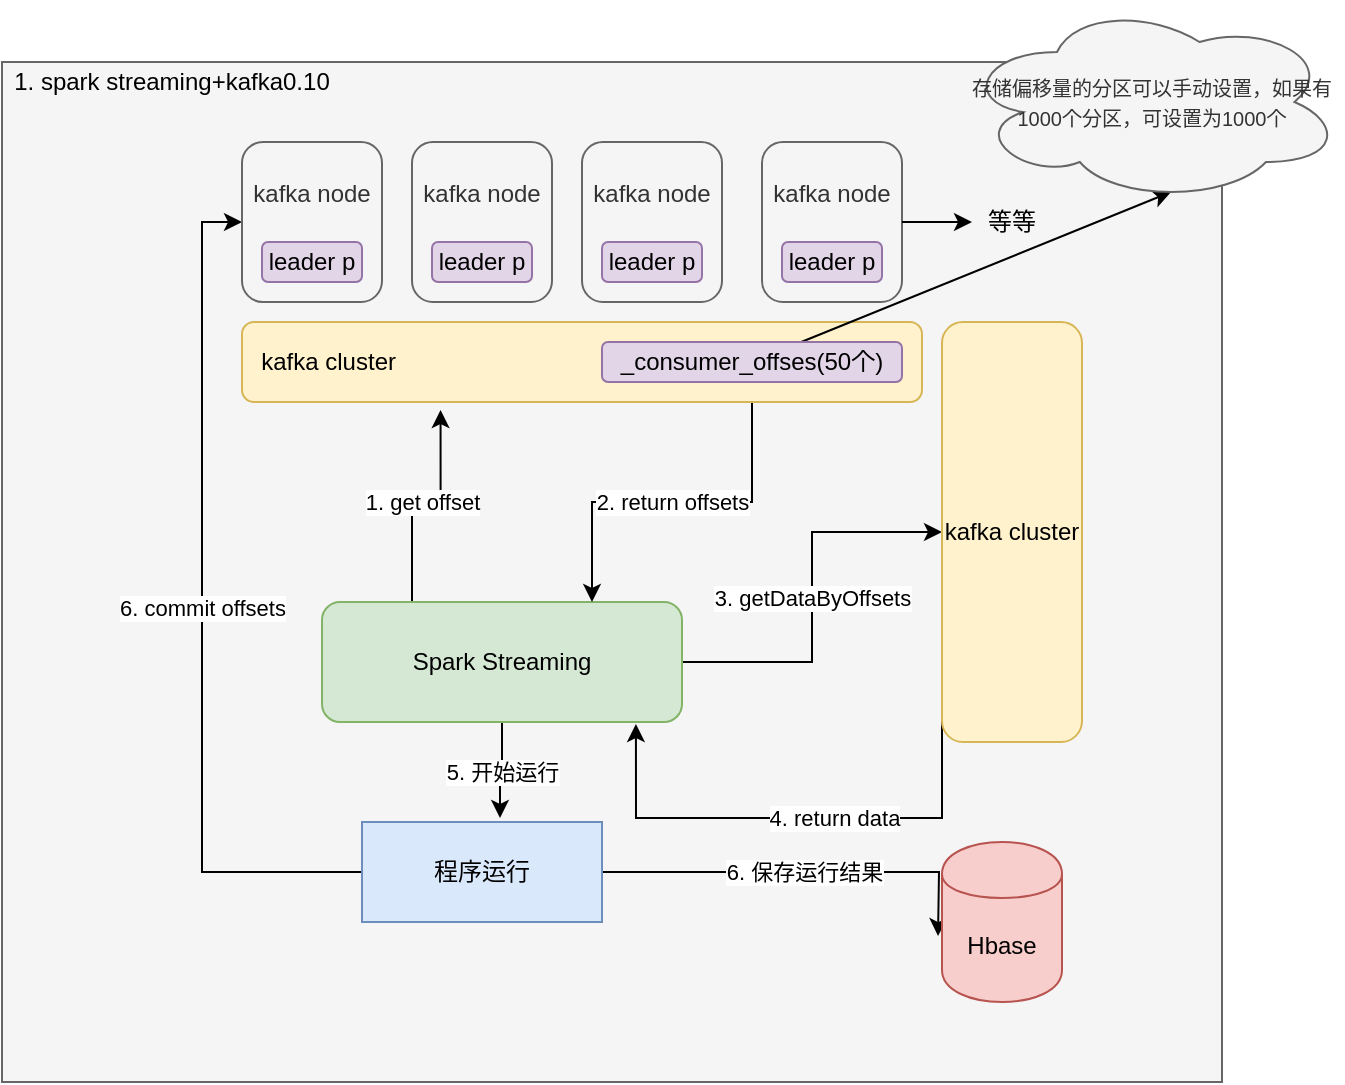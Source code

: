 <mxfile version="12.6.2" type="github">
  <diagram id="b_SXDpRQJmuASV-DSi4U" name="第 1 页">
    <mxGraphModel dx="746" dy="555" grid="1" gridSize="10" guides="1" tooltips="1" connect="1" arrows="1" fold="1" page="1" pageScale="1" pageWidth="850" pageHeight="1100" math="0" shadow="0">
      <root>
        <mxCell id="0"/>
        <mxCell id="1" parent="0"/>
        <mxCell id="GqUMdVtCGq94eZb8xEzj-1" value="" style="rounded=0;whiteSpace=wrap;html=1;fillColor=#f5f5f5;strokeColor=#666666;fontColor=#333333;" vertex="1" parent="1">
          <mxGeometry x="10" y="430" width="610" height="510" as="geometry"/>
        </mxCell>
        <mxCell id="GqUMdVtCGq94eZb8xEzj-2" value="1. get offset" style="edgeStyle=orthogonalEdgeStyle;rounded=0;orthogonalLoop=1;jettySize=auto;html=1;exitX=0.25;exitY=0;exitDx=0;exitDy=0;entryX=0.292;entryY=1.1;entryDx=0;entryDy=0;entryPerimeter=0;" edge="1" parent="1" source="GqUMdVtCGq94eZb8xEzj-5" target="GqUMdVtCGq94eZb8xEzj-8">
          <mxGeometry relative="1" as="geometry"/>
        </mxCell>
        <mxCell id="GqUMdVtCGq94eZb8xEzj-3" value="3. getDataByOffsets" style="edgeStyle=orthogonalEdgeStyle;rounded=0;orthogonalLoop=1;jettySize=auto;html=1;entryX=0;entryY=0.5;entryDx=0;entryDy=0;" edge="1" parent="1" source="GqUMdVtCGq94eZb8xEzj-5" target="GqUMdVtCGq94eZb8xEzj-10">
          <mxGeometry relative="1" as="geometry"/>
        </mxCell>
        <mxCell id="GqUMdVtCGq94eZb8xEzj-4" value="5. 开始运行" style="edgeStyle=orthogonalEdgeStyle;rounded=0;orthogonalLoop=1;jettySize=auto;html=1;exitX=0.5;exitY=1;exitDx=0;exitDy=0;entryX=0.575;entryY=-0.04;entryDx=0;entryDy=0;entryPerimeter=0;" edge="1" parent="1" source="GqUMdVtCGq94eZb8xEzj-5" target="GqUMdVtCGq94eZb8xEzj-13">
          <mxGeometry relative="1" as="geometry"/>
        </mxCell>
        <mxCell id="GqUMdVtCGq94eZb8xEzj-5" value="Spark Streaming" style="rounded=1;whiteSpace=wrap;html=1;fillColor=#d5e8d4;strokeColor=#82b366;" vertex="1" parent="1">
          <mxGeometry x="170" y="700" width="180" height="60" as="geometry"/>
        </mxCell>
        <mxCell id="GqUMdVtCGq94eZb8xEzj-6" value="1. spark streaming+kafka0.10" style="text;html=1;strokeColor=none;fillColor=none;align=center;verticalAlign=middle;whiteSpace=wrap;rounded=0;" vertex="1" parent="1">
          <mxGeometry x="10" y="430" width="170" height="20" as="geometry"/>
        </mxCell>
        <mxCell id="GqUMdVtCGq94eZb8xEzj-7" value="2. return offsets" style="edgeStyle=orthogonalEdgeStyle;rounded=0;orthogonalLoop=1;jettySize=auto;html=1;exitX=0.75;exitY=1;exitDx=0;exitDy=0;entryX=0.75;entryY=0;entryDx=0;entryDy=0;" edge="1" parent="1" source="GqUMdVtCGq94eZb8xEzj-8" target="GqUMdVtCGq94eZb8xEzj-5">
          <mxGeometry relative="1" as="geometry"/>
        </mxCell>
        <object label="kafka cluster &amp;nbsp; &amp;nbsp; &amp;nbsp; &amp;nbsp; &amp;nbsp; &amp;nbsp; &amp;nbsp; &amp;nbsp; &amp;nbsp; &amp;nbsp; &amp;nbsp; &amp;nbsp; &amp;nbsp; &amp;nbsp; &amp;nbsp; &amp;nbsp; &amp;nbsp; &amp;nbsp; &amp;nbsp; &amp;nbsp; &amp;nbsp; &amp;nbsp; &amp;nbsp; &amp;nbsp; &amp;nbsp; &amp;nbsp; &amp;nbsp; &amp;nbsp; &amp;nbsp; &amp;nbsp; &amp;nbsp; &amp;nbsp; &amp;nbsp; &amp;nbsp; &amp;nbsp; &amp;nbsp; &amp;nbsp; &amp;nbsp;" id="GqUMdVtCGq94eZb8xEzj-8">
          <mxCell style="rounded=1;whiteSpace=wrap;html=1;fillColor=#fff2cc;strokeColor=#d6b656;" vertex="1" parent="1">
            <mxGeometry x="130" y="560" width="340" height="40" as="geometry"/>
          </mxCell>
        </object>
        <mxCell id="GqUMdVtCGq94eZb8xEzj-9" value="4. return data" style="edgeStyle=orthogonalEdgeStyle;rounded=0;orthogonalLoop=1;jettySize=auto;html=1;exitX=0;exitY=0.75;exitDx=0;exitDy=0;entryX=0.872;entryY=1.017;entryDx=0;entryDy=0;entryPerimeter=0;" edge="1" parent="1" source="GqUMdVtCGq94eZb8xEzj-10" target="GqUMdVtCGq94eZb8xEzj-5">
          <mxGeometry relative="1" as="geometry">
            <mxPoint x="360" y="808" as="targetPoint"/>
            <Array as="points">
              <mxPoint x="327" y="808"/>
            </Array>
          </mxGeometry>
        </mxCell>
        <mxCell id="GqUMdVtCGq94eZb8xEzj-10" value="kafka cluster" style="rounded=1;whiteSpace=wrap;html=1;fillColor=#fff2cc;strokeColor=#d6b656;" vertex="1" parent="1">
          <mxGeometry x="480" y="560" width="70" height="210" as="geometry"/>
        </mxCell>
        <mxCell id="GqUMdVtCGq94eZb8xEzj-12" value="6. 保存运行结果" style="edgeStyle=orthogonalEdgeStyle;rounded=0;orthogonalLoop=1;jettySize=auto;html=1;entryX=-0.033;entryY=0.588;entryDx=0;entryDy=0;entryPerimeter=0;" edge="1" parent="1" source="GqUMdVtCGq94eZb8xEzj-13">
          <mxGeometry relative="1" as="geometry">
            <mxPoint x="478.02" y="867.04" as="targetPoint"/>
          </mxGeometry>
        </mxCell>
        <mxCell id="GqUMdVtCGq94eZb8xEzj-26" value="6. commit offsets" style="edgeStyle=orthogonalEdgeStyle;rounded=0;orthogonalLoop=1;jettySize=auto;html=1;entryX=0;entryY=0.5;entryDx=0;entryDy=0;" edge="1" parent="1" source="GqUMdVtCGq94eZb8xEzj-13" target="GqUMdVtCGq94eZb8xEzj-15">
          <mxGeometry relative="1" as="geometry">
            <Array as="points">
              <mxPoint x="110" y="835"/>
              <mxPoint x="110" y="510"/>
            </Array>
          </mxGeometry>
        </mxCell>
        <mxCell id="GqUMdVtCGq94eZb8xEzj-13" value="程序运行" style="rounded=0;whiteSpace=wrap;html=1;fillColor=#dae8fc;strokeColor=#6c8ebf;" vertex="1" parent="1">
          <mxGeometry x="190" y="810" width="120" height="50" as="geometry"/>
        </mxCell>
        <mxCell id="GqUMdVtCGq94eZb8xEzj-14" value="Hbase" style="shape=cylinder;whiteSpace=wrap;html=1;boundedLbl=1;backgroundOutline=1;fillColor=#f8cecc;strokeColor=#b85450;" vertex="1" parent="1">
          <mxGeometry x="480" y="820" width="60" height="80" as="geometry"/>
        </mxCell>
        <mxCell id="GqUMdVtCGq94eZb8xEzj-15" value="kafka node&lt;br&gt;&lt;br&gt;&lt;br&gt;" style="rounded=1;whiteSpace=wrap;html=1;fillColor=#f5f5f5;strokeColor=#666666;fontColor=#333333;" vertex="1" parent="1">
          <mxGeometry x="130" y="470" width="70" height="80" as="geometry"/>
        </mxCell>
        <mxCell id="GqUMdVtCGq94eZb8xEzj-16" value="leader p" style="rounded=1;whiteSpace=wrap;html=1;fillColor=#e1d5e7;strokeColor=#9673a6;" vertex="1" parent="1">
          <mxGeometry x="140" y="520" width="50" height="20" as="geometry"/>
        </mxCell>
        <mxCell id="GqUMdVtCGq94eZb8xEzj-17" value="kafka node&lt;br&gt;&lt;br&gt;&lt;br&gt;" style="rounded=1;whiteSpace=wrap;html=1;fillColor=#f5f5f5;strokeColor=#666666;fontColor=#333333;" vertex="1" parent="1">
          <mxGeometry x="215" y="470" width="70" height="80" as="geometry"/>
        </mxCell>
        <mxCell id="GqUMdVtCGq94eZb8xEzj-18" value="leader p" style="rounded=1;whiteSpace=wrap;html=1;fillColor=#e1d5e7;strokeColor=#9673a6;" vertex="1" parent="1">
          <mxGeometry x="225" y="520" width="50" height="20" as="geometry"/>
        </mxCell>
        <mxCell id="GqUMdVtCGq94eZb8xEzj-19" value="kafka node&lt;br&gt;&lt;br&gt;&lt;br&gt;" style="rounded=1;whiteSpace=wrap;html=1;fillColor=#f5f5f5;strokeColor=#666666;fontColor=#333333;" vertex="1" parent="1">
          <mxGeometry x="300" y="470" width="70" height="80" as="geometry"/>
        </mxCell>
        <mxCell id="GqUMdVtCGq94eZb8xEzj-20" value="leader p" style="rounded=1;whiteSpace=wrap;html=1;fillColor=#e1d5e7;strokeColor=#9673a6;" vertex="1" parent="1">
          <mxGeometry x="310" y="520" width="50" height="20" as="geometry"/>
        </mxCell>
        <mxCell id="GqUMdVtCGq94eZb8xEzj-21" value="kafka node&lt;br&gt;&lt;br&gt;&lt;br&gt;" style="rounded=1;whiteSpace=wrap;html=1;fillColor=#f5f5f5;strokeColor=#666666;fontColor=#333333;" vertex="1" parent="1">
          <mxGeometry x="390" y="470" width="70" height="80" as="geometry"/>
        </mxCell>
        <mxCell id="GqUMdVtCGq94eZb8xEzj-22" value="leader p" style="rounded=1;whiteSpace=wrap;html=1;fillColor=#e1d5e7;strokeColor=#9673a6;" vertex="1" parent="1">
          <mxGeometry x="400" y="520" width="50" height="20" as="geometry"/>
        </mxCell>
        <mxCell id="GqUMdVtCGq94eZb8xEzj-23" value="等等" style="text;html=1;strokeColor=none;fillColor=none;align=center;verticalAlign=middle;whiteSpace=wrap;rounded=0;" vertex="1" parent="1">
          <mxGeometry x="495" y="500" width="40" height="20" as="geometry"/>
        </mxCell>
        <mxCell id="GqUMdVtCGq94eZb8xEzj-24" value="" style="edgeStyle=orthogonalEdgeStyle;rounded=0;orthogonalLoop=1;jettySize=auto;html=1;" edge="1" parent="1" source="GqUMdVtCGq94eZb8xEzj-21" target="GqUMdVtCGq94eZb8xEzj-23">
          <mxGeometry relative="1" as="geometry"/>
        </mxCell>
        <mxCell id="GqUMdVtCGq94eZb8xEzj-27" style="rounded=0;orthogonalLoop=1;jettySize=auto;html=1;entryX=0.55;entryY=0.95;entryDx=0;entryDy=0;entryPerimeter=0;" edge="1" parent="1" source="GqUMdVtCGq94eZb8xEzj-25" target="GqUMdVtCGq94eZb8xEzj-28">
          <mxGeometry relative="1" as="geometry"/>
        </mxCell>
        <mxCell id="GqUMdVtCGq94eZb8xEzj-25" value="_consumer_offses(50个)" style="rounded=1;whiteSpace=wrap;html=1;fillColor=#e1d5e7;strokeColor=#9673a6;" vertex="1" parent="1">
          <mxGeometry x="310" y="570" width="150" height="20" as="geometry"/>
        </mxCell>
        <mxCell id="GqUMdVtCGq94eZb8xEzj-28" value="&lt;font style=&quot;font-size: 10px&quot;&gt;存储偏移量的分区可以手动设置，如果有1000个分区，可设置为1000个&lt;/font&gt;" style="ellipse;shape=cloud;whiteSpace=wrap;html=1;fillColor=#f5f5f5;strokeColor=#666666;fontColor=#333333;" vertex="1" parent="1">
          <mxGeometry x="490" y="400" width="190" height="100" as="geometry"/>
        </mxCell>
      </root>
    </mxGraphModel>
  </diagram>
</mxfile>
